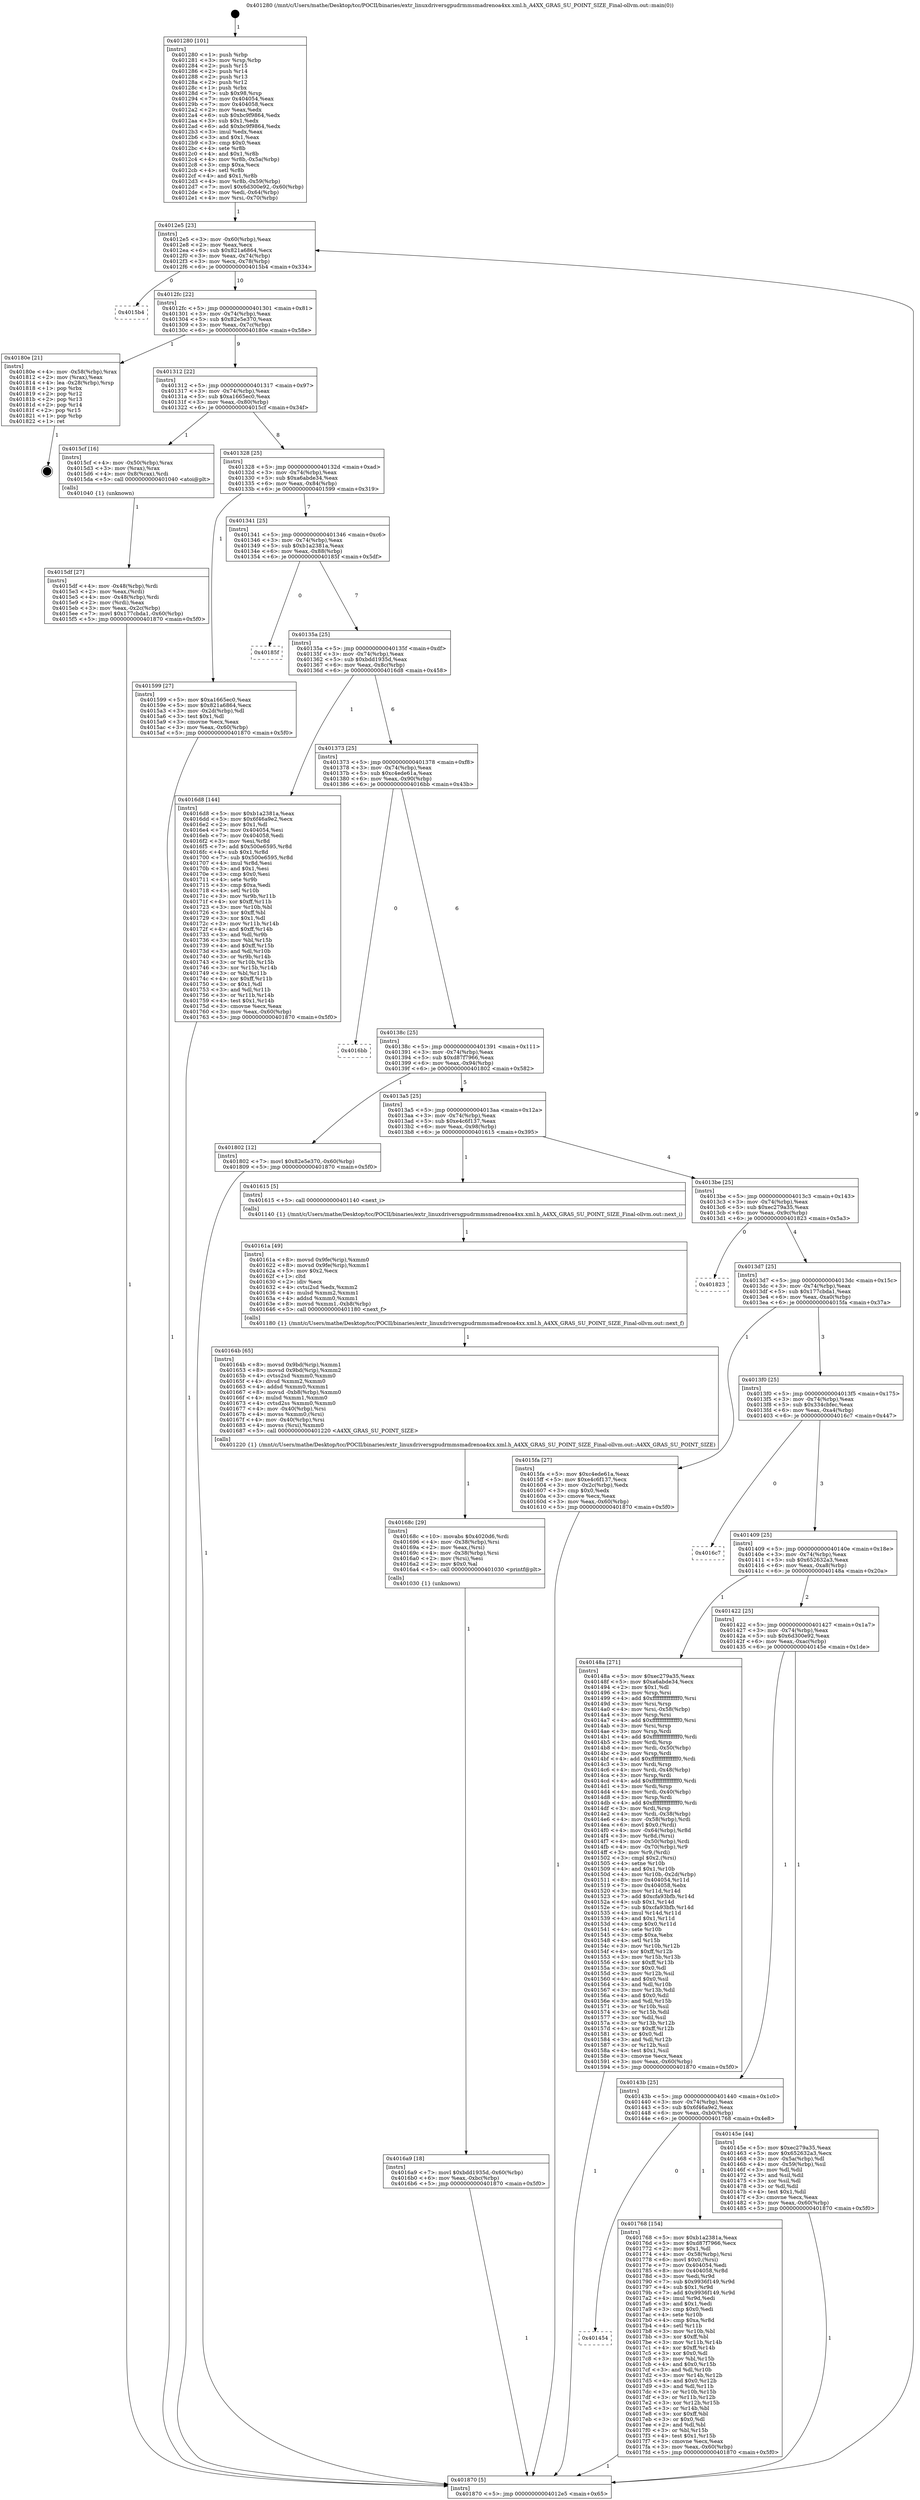 digraph "0x401280" {
  label = "0x401280 (/mnt/c/Users/mathe/Desktop/tcc/POCII/binaries/extr_linuxdriversgpudrmmsmadrenoa4xx.xml.h_A4XX_GRAS_SU_POINT_SIZE_Final-ollvm.out::main(0))"
  labelloc = "t"
  node[shape=record]

  Entry [label="",width=0.3,height=0.3,shape=circle,fillcolor=black,style=filled]
  "0x4012e5" [label="{
     0x4012e5 [23]\l
     | [instrs]\l
     &nbsp;&nbsp;0x4012e5 \<+3\>: mov -0x60(%rbp),%eax\l
     &nbsp;&nbsp;0x4012e8 \<+2\>: mov %eax,%ecx\l
     &nbsp;&nbsp;0x4012ea \<+6\>: sub $0x821a6864,%ecx\l
     &nbsp;&nbsp;0x4012f0 \<+3\>: mov %eax,-0x74(%rbp)\l
     &nbsp;&nbsp;0x4012f3 \<+3\>: mov %ecx,-0x78(%rbp)\l
     &nbsp;&nbsp;0x4012f6 \<+6\>: je 00000000004015b4 \<main+0x334\>\l
  }"]
  "0x4015b4" [label="{
     0x4015b4\l
  }", style=dashed]
  "0x4012fc" [label="{
     0x4012fc [22]\l
     | [instrs]\l
     &nbsp;&nbsp;0x4012fc \<+5\>: jmp 0000000000401301 \<main+0x81\>\l
     &nbsp;&nbsp;0x401301 \<+3\>: mov -0x74(%rbp),%eax\l
     &nbsp;&nbsp;0x401304 \<+5\>: sub $0x82e5e370,%eax\l
     &nbsp;&nbsp;0x401309 \<+3\>: mov %eax,-0x7c(%rbp)\l
     &nbsp;&nbsp;0x40130c \<+6\>: je 000000000040180e \<main+0x58e\>\l
  }"]
  Exit [label="",width=0.3,height=0.3,shape=circle,fillcolor=black,style=filled,peripheries=2]
  "0x40180e" [label="{
     0x40180e [21]\l
     | [instrs]\l
     &nbsp;&nbsp;0x40180e \<+4\>: mov -0x58(%rbp),%rax\l
     &nbsp;&nbsp;0x401812 \<+2\>: mov (%rax),%eax\l
     &nbsp;&nbsp;0x401814 \<+4\>: lea -0x28(%rbp),%rsp\l
     &nbsp;&nbsp;0x401818 \<+1\>: pop %rbx\l
     &nbsp;&nbsp;0x401819 \<+2\>: pop %r12\l
     &nbsp;&nbsp;0x40181b \<+2\>: pop %r13\l
     &nbsp;&nbsp;0x40181d \<+2\>: pop %r14\l
     &nbsp;&nbsp;0x40181f \<+2\>: pop %r15\l
     &nbsp;&nbsp;0x401821 \<+1\>: pop %rbp\l
     &nbsp;&nbsp;0x401822 \<+1\>: ret\l
  }"]
  "0x401312" [label="{
     0x401312 [22]\l
     | [instrs]\l
     &nbsp;&nbsp;0x401312 \<+5\>: jmp 0000000000401317 \<main+0x97\>\l
     &nbsp;&nbsp;0x401317 \<+3\>: mov -0x74(%rbp),%eax\l
     &nbsp;&nbsp;0x40131a \<+5\>: sub $0xa1665ec0,%eax\l
     &nbsp;&nbsp;0x40131f \<+3\>: mov %eax,-0x80(%rbp)\l
     &nbsp;&nbsp;0x401322 \<+6\>: je 00000000004015cf \<main+0x34f\>\l
  }"]
  "0x401454" [label="{
     0x401454\l
  }", style=dashed]
  "0x4015cf" [label="{
     0x4015cf [16]\l
     | [instrs]\l
     &nbsp;&nbsp;0x4015cf \<+4\>: mov -0x50(%rbp),%rax\l
     &nbsp;&nbsp;0x4015d3 \<+3\>: mov (%rax),%rax\l
     &nbsp;&nbsp;0x4015d6 \<+4\>: mov 0x8(%rax),%rdi\l
     &nbsp;&nbsp;0x4015da \<+5\>: call 0000000000401040 \<atoi@plt\>\l
     | [calls]\l
     &nbsp;&nbsp;0x401040 \{1\} (unknown)\l
  }"]
  "0x401328" [label="{
     0x401328 [25]\l
     | [instrs]\l
     &nbsp;&nbsp;0x401328 \<+5\>: jmp 000000000040132d \<main+0xad\>\l
     &nbsp;&nbsp;0x40132d \<+3\>: mov -0x74(%rbp),%eax\l
     &nbsp;&nbsp;0x401330 \<+5\>: sub $0xa6abde34,%eax\l
     &nbsp;&nbsp;0x401335 \<+6\>: mov %eax,-0x84(%rbp)\l
     &nbsp;&nbsp;0x40133b \<+6\>: je 0000000000401599 \<main+0x319\>\l
  }"]
  "0x401768" [label="{
     0x401768 [154]\l
     | [instrs]\l
     &nbsp;&nbsp;0x401768 \<+5\>: mov $0xb1a2381a,%eax\l
     &nbsp;&nbsp;0x40176d \<+5\>: mov $0xd87f7966,%ecx\l
     &nbsp;&nbsp;0x401772 \<+2\>: mov $0x1,%dl\l
     &nbsp;&nbsp;0x401774 \<+4\>: mov -0x58(%rbp),%rsi\l
     &nbsp;&nbsp;0x401778 \<+6\>: movl $0x0,(%rsi)\l
     &nbsp;&nbsp;0x40177e \<+7\>: mov 0x404054,%edi\l
     &nbsp;&nbsp;0x401785 \<+8\>: mov 0x404058,%r8d\l
     &nbsp;&nbsp;0x40178d \<+3\>: mov %edi,%r9d\l
     &nbsp;&nbsp;0x401790 \<+7\>: sub $0x9936f149,%r9d\l
     &nbsp;&nbsp;0x401797 \<+4\>: sub $0x1,%r9d\l
     &nbsp;&nbsp;0x40179b \<+7\>: add $0x9936f149,%r9d\l
     &nbsp;&nbsp;0x4017a2 \<+4\>: imul %r9d,%edi\l
     &nbsp;&nbsp;0x4017a6 \<+3\>: and $0x1,%edi\l
     &nbsp;&nbsp;0x4017a9 \<+3\>: cmp $0x0,%edi\l
     &nbsp;&nbsp;0x4017ac \<+4\>: sete %r10b\l
     &nbsp;&nbsp;0x4017b0 \<+4\>: cmp $0xa,%r8d\l
     &nbsp;&nbsp;0x4017b4 \<+4\>: setl %r11b\l
     &nbsp;&nbsp;0x4017b8 \<+3\>: mov %r10b,%bl\l
     &nbsp;&nbsp;0x4017bb \<+3\>: xor $0xff,%bl\l
     &nbsp;&nbsp;0x4017be \<+3\>: mov %r11b,%r14b\l
     &nbsp;&nbsp;0x4017c1 \<+4\>: xor $0xff,%r14b\l
     &nbsp;&nbsp;0x4017c5 \<+3\>: xor $0x0,%dl\l
     &nbsp;&nbsp;0x4017c8 \<+3\>: mov %bl,%r15b\l
     &nbsp;&nbsp;0x4017cb \<+4\>: and $0x0,%r15b\l
     &nbsp;&nbsp;0x4017cf \<+3\>: and %dl,%r10b\l
     &nbsp;&nbsp;0x4017d2 \<+3\>: mov %r14b,%r12b\l
     &nbsp;&nbsp;0x4017d5 \<+4\>: and $0x0,%r12b\l
     &nbsp;&nbsp;0x4017d9 \<+3\>: and %dl,%r11b\l
     &nbsp;&nbsp;0x4017dc \<+3\>: or %r10b,%r15b\l
     &nbsp;&nbsp;0x4017df \<+3\>: or %r11b,%r12b\l
     &nbsp;&nbsp;0x4017e2 \<+3\>: xor %r12b,%r15b\l
     &nbsp;&nbsp;0x4017e5 \<+3\>: or %r14b,%bl\l
     &nbsp;&nbsp;0x4017e8 \<+3\>: xor $0xff,%bl\l
     &nbsp;&nbsp;0x4017eb \<+3\>: or $0x0,%dl\l
     &nbsp;&nbsp;0x4017ee \<+2\>: and %dl,%bl\l
     &nbsp;&nbsp;0x4017f0 \<+3\>: or %bl,%r15b\l
     &nbsp;&nbsp;0x4017f3 \<+4\>: test $0x1,%r15b\l
     &nbsp;&nbsp;0x4017f7 \<+3\>: cmovne %ecx,%eax\l
     &nbsp;&nbsp;0x4017fa \<+3\>: mov %eax,-0x60(%rbp)\l
     &nbsp;&nbsp;0x4017fd \<+5\>: jmp 0000000000401870 \<main+0x5f0\>\l
  }"]
  "0x401599" [label="{
     0x401599 [27]\l
     | [instrs]\l
     &nbsp;&nbsp;0x401599 \<+5\>: mov $0xa1665ec0,%eax\l
     &nbsp;&nbsp;0x40159e \<+5\>: mov $0x821a6864,%ecx\l
     &nbsp;&nbsp;0x4015a3 \<+3\>: mov -0x2d(%rbp),%dl\l
     &nbsp;&nbsp;0x4015a6 \<+3\>: test $0x1,%dl\l
     &nbsp;&nbsp;0x4015a9 \<+3\>: cmovne %ecx,%eax\l
     &nbsp;&nbsp;0x4015ac \<+3\>: mov %eax,-0x60(%rbp)\l
     &nbsp;&nbsp;0x4015af \<+5\>: jmp 0000000000401870 \<main+0x5f0\>\l
  }"]
  "0x401341" [label="{
     0x401341 [25]\l
     | [instrs]\l
     &nbsp;&nbsp;0x401341 \<+5\>: jmp 0000000000401346 \<main+0xc6\>\l
     &nbsp;&nbsp;0x401346 \<+3\>: mov -0x74(%rbp),%eax\l
     &nbsp;&nbsp;0x401349 \<+5\>: sub $0xb1a2381a,%eax\l
     &nbsp;&nbsp;0x40134e \<+6\>: mov %eax,-0x88(%rbp)\l
     &nbsp;&nbsp;0x401354 \<+6\>: je 000000000040185f \<main+0x5df\>\l
  }"]
  "0x4016a9" [label="{
     0x4016a9 [18]\l
     | [instrs]\l
     &nbsp;&nbsp;0x4016a9 \<+7\>: movl $0xbdd1935d,-0x60(%rbp)\l
     &nbsp;&nbsp;0x4016b0 \<+6\>: mov %eax,-0xbc(%rbp)\l
     &nbsp;&nbsp;0x4016b6 \<+5\>: jmp 0000000000401870 \<main+0x5f0\>\l
  }"]
  "0x40185f" [label="{
     0x40185f\l
  }", style=dashed]
  "0x40135a" [label="{
     0x40135a [25]\l
     | [instrs]\l
     &nbsp;&nbsp;0x40135a \<+5\>: jmp 000000000040135f \<main+0xdf\>\l
     &nbsp;&nbsp;0x40135f \<+3\>: mov -0x74(%rbp),%eax\l
     &nbsp;&nbsp;0x401362 \<+5\>: sub $0xbdd1935d,%eax\l
     &nbsp;&nbsp;0x401367 \<+6\>: mov %eax,-0x8c(%rbp)\l
     &nbsp;&nbsp;0x40136d \<+6\>: je 00000000004016d8 \<main+0x458\>\l
  }"]
  "0x40168c" [label="{
     0x40168c [29]\l
     | [instrs]\l
     &nbsp;&nbsp;0x40168c \<+10\>: movabs $0x4020d6,%rdi\l
     &nbsp;&nbsp;0x401696 \<+4\>: mov -0x38(%rbp),%rsi\l
     &nbsp;&nbsp;0x40169a \<+2\>: mov %eax,(%rsi)\l
     &nbsp;&nbsp;0x40169c \<+4\>: mov -0x38(%rbp),%rsi\l
     &nbsp;&nbsp;0x4016a0 \<+2\>: mov (%rsi),%esi\l
     &nbsp;&nbsp;0x4016a2 \<+2\>: mov $0x0,%al\l
     &nbsp;&nbsp;0x4016a4 \<+5\>: call 0000000000401030 \<printf@plt\>\l
     | [calls]\l
     &nbsp;&nbsp;0x401030 \{1\} (unknown)\l
  }"]
  "0x4016d8" [label="{
     0x4016d8 [144]\l
     | [instrs]\l
     &nbsp;&nbsp;0x4016d8 \<+5\>: mov $0xb1a2381a,%eax\l
     &nbsp;&nbsp;0x4016dd \<+5\>: mov $0x6f46a9e2,%ecx\l
     &nbsp;&nbsp;0x4016e2 \<+2\>: mov $0x1,%dl\l
     &nbsp;&nbsp;0x4016e4 \<+7\>: mov 0x404054,%esi\l
     &nbsp;&nbsp;0x4016eb \<+7\>: mov 0x404058,%edi\l
     &nbsp;&nbsp;0x4016f2 \<+3\>: mov %esi,%r8d\l
     &nbsp;&nbsp;0x4016f5 \<+7\>: add $0x500e6595,%r8d\l
     &nbsp;&nbsp;0x4016fc \<+4\>: sub $0x1,%r8d\l
     &nbsp;&nbsp;0x401700 \<+7\>: sub $0x500e6595,%r8d\l
     &nbsp;&nbsp;0x401707 \<+4\>: imul %r8d,%esi\l
     &nbsp;&nbsp;0x40170b \<+3\>: and $0x1,%esi\l
     &nbsp;&nbsp;0x40170e \<+3\>: cmp $0x0,%esi\l
     &nbsp;&nbsp;0x401711 \<+4\>: sete %r9b\l
     &nbsp;&nbsp;0x401715 \<+3\>: cmp $0xa,%edi\l
     &nbsp;&nbsp;0x401718 \<+4\>: setl %r10b\l
     &nbsp;&nbsp;0x40171c \<+3\>: mov %r9b,%r11b\l
     &nbsp;&nbsp;0x40171f \<+4\>: xor $0xff,%r11b\l
     &nbsp;&nbsp;0x401723 \<+3\>: mov %r10b,%bl\l
     &nbsp;&nbsp;0x401726 \<+3\>: xor $0xff,%bl\l
     &nbsp;&nbsp;0x401729 \<+3\>: xor $0x1,%dl\l
     &nbsp;&nbsp;0x40172c \<+3\>: mov %r11b,%r14b\l
     &nbsp;&nbsp;0x40172f \<+4\>: and $0xff,%r14b\l
     &nbsp;&nbsp;0x401733 \<+3\>: and %dl,%r9b\l
     &nbsp;&nbsp;0x401736 \<+3\>: mov %bl,%r15b\l
     &nbsp;&nbsp;0x401739 \<+4\>: and $0xff,%r15b\l
     &nbsp;&nbsp;0x40173d \<+3\>: and %dl,%r10b\l
     &nbsp;&nbsp;0x401740 \<+3\>: or %r9b,%r14b\l
     &nbsp;&nbsp;0x401743 \<+3\>: or %r10b,%r15b\l
     &nbsp;&nbsp;0x401746 \<+3\>: xor %r15b,%r14b\l
     &nbsp;&nbsp;0x401749 \<+3\>: or %bl,%r11b\l
     &nbsp;&nbsp;0x40174c \<+4\>: xor $0xff,%r11b\l
     &nbsp;&nbsp;0x401750 \<+3\>: or $0x1,%dl\l
     &nbsp;&nbsp;0x401753 \<+3\>: and %dl,%r11b\l
     &nbsp;&nbsp;0x401756 \<+3\>: or %r11b,%r14b\l
     &nbsp;&nbsp;0x401759 \<+4\>: test $0x1,%r14b\l
     &nbsp;&nbsp;0x40175d \<+3\>: cmovne %ecx,%eax\l
     &nbsp;&nbsp;0x401760 \<+3\>: mov %eax,-0x60(%rbp)\l
     &nbsp;&nbsp;0x401763 \<+5\>: jmp 0000000000401870 \<main+0x5f0\>\l
  }"]
  "0x401373" [label="{
     0x401373 [25]\l
     | [instrs]\l
     &nbsp;&nbsp;0x401373 \<+5\>: jmp 0000000000401378 \<main+0xf8\>\l
     &nbsp;&nbsp;0x401378 \<+3\>: mov -0x74(%rbp),%eax\l
     &nbsp;&nbsp;0x40137b \<+5\>: sub $0xc4ede61a,%eax\l
     &nbsp;&nbsp;0x401380 \<+6\>: mov %eax,-0x90(%rbp)\l
     &nbsp;&nbsp;0x401386 \<+6\>: je 00000000004016bb \<main+0x43b\>\l
  }"]
  "0x40164b" [label="{
     0x40164b [65]\l
     | [instrs]\l
     &nbsp;&nbsp;0x40164b \<+8\>: movsd 0x9bd(%rip),%xmm1\l
     &nbsp;&nbsp;0x401653 \<+8\>: movsd 0x9bd(%rip),%xmm2\l
     &nbsp;&nbsp;0x40165b \<+4\>: cvtss2sd %xmm0,%xmm0\l
     &nbsp;&nbsp;0x40165f \<+4\>: divsd %xmm2,%xmm0\l
     &nbsp;&nbsp;0x401663 \<+4\>: addsd %xmm0,%xmm1\l
     &nbsp;&nbsp;0x401667 \<+8\>: movsd -0xb8(%rbp),%xmm0\l
     &nbsp;&nbsp;0x40166f \<+4\>: mulsd %xmm1,%xmm0\l
     &nbsp;&nbsp;0x401673 \<+4\>: cvtsd2ss %xmm0,%xmm0\l
     &nbsp;&nbsp;0x401677 \<+4\>: mov -0x40(%rbp),%rsi\l
     &nbsp;&nbsp;0x40167b \<+4\>: movss %xmm0,(%rsi)\l
     &nbsp;&nbsp;0x40167f \<+4\>: mov -0x40(%rbp),%rsi\l
     &nbsp;&nbsp;0x401683 \<+4\>: movss (%rsi),%xmm0\l
     &nbsp;&nbsp;0x401687 \<+5\>: call 0000000000401220 \<A4XX_GRAS_SU_POINT_SIZE\>\l
     | [calls]\l
     &nbsp;&nbsp;0x401220 \{1\} (/mnt/c/Users/mathe/Desktop/tcc/POCII/binaries/extr_linuxdriversgpudrmmsmadrenoa4xx.xml.h_A4XX_GRAS_SU_POINT_SIZE_Final-ollvm.out::A4XX_GRAS_SU_POINT_SIZE)\l
  }"]
  "0x4016bb" [label="{
     0x4016bb\l
  }", style=dashed]
  "0x40138c" [label="{
     0x40138c [25]\l
     | [instrs]\l
     &nbsp;&nbsp;0x40138c \<+5\>: jmp 0000000000401391 \<main+0x111\>\l
     &nbsp;&nbsp;0x401391 \<+3\>: mov -0x74(%rbp),%eax\l
     &nbsp;&nbsp;0x401394 \<+5\>: sub $0xd87f7966,%eax\l
     &nbsp;&nbsp;0x401399 \<+6\>: mov %eax,-0x94(%rbp)\l
     &nbsp;&nbsp;0x40139f \<+6\>: je 0000000000401802 \<main+0x582\>\l
  }"]
  "0x40161a" [label="{
     0x40161a [49]\l
     | [instrs]\l
     &nbsp;&nbsp;0x40161a \<+8\>: movsd 0x9fe(%rip),%xmm0\l
     &nbsp;&nbsp;0x401622 \<+8\>: movsd 0x9fe(%rip),%xmm1\l
     &nbsp;&nbsp;0x40162a \<+5\>: mov $0x2,%ecx\l
     &nbsp;&nbsp;0x40162f \<+1\>: cltd\l
     &nbsp;&nbsp;0x401630 \<+2\>: idiv %ecx\l
     &nbsp;&nbsp;0x401632 \<+4\>: cvtsi2sd %edx,%xmm2\l
     &nbsp;&nbsp;0x401636 \<+4\>: mulsd %xmm2,%xmm1\l
     &nbsp;&nbsp;0x40163a \<+4\>: addsd %xmm0,%xmm1\l
     &nbsp;&nbsp;0x40163e \<+8\>: movsd %xmm1,-0xb8(%rbp)\l
     &nbsp;&nbsp;0x401646 \<+5\>: call 0000000000401180 \<next_f\>\l
     | [calls]\l
     &nbsp;&nbsp;0x401180 \{1\} (/mnt/c/Users/mathe/Desktop/tcc/POCII/binaries/extr_linuxdriversgpudrmmsmadrenoa4xx.xml.h_A4XX_GRAS_SU_POINT_SIZE_Final-ollvm.out::next_f)\l
  }"]
  "0x401802" [label="{
     0x401802 [12]\l
     | [instrs]\l
     &nbsp;&nbsp;0x401802 \<+7\>: movl $0x82e5e370,-0x60(%rbp)\l
     &nbsp;&nbsp;0x401809 \<+5\>: jmp 0000000000401870 \<main+0x5f0\>\l
  }"]
  "0x4013a5" [label="{
     0x4013a5 [25]\l
     | [instrs]\l
     &nbsp;&nbsp;0x4013a5 \<+5\>: jmp 00000000004013aa \<main+0x12a\>\l
     &nbsp;&nbsp;0x4013aa \<+3\>: mov -0x74(%rbp),%eax\l
     &nbsp;&nbsp;0x4013ad \<+5\>: sub $0xe4c6f137,%eax\l
     &nbsp;&nbsp;0x4013b2 \<+6\>: mov %eax,-0x98(%rbp)\l
     &nbsp;&nbsp;0x4013b8 \<+6\>: je 0000000000401615 \<main+0x395\>\l
  }"]
  "0x4015df" [label="{
     0x4015df [27]\l
     | [instrs]\l
     &nbsp;&nbsp;0x4015df \<+4\>: mov -0x48(%rbp),%rdi\l
     &nbsp;&nbsp;0x4015e3 \<+2\>: mov %eax,(%rdi)\l
     &nbsp;&nbsp;0x4015e5 \<+4\>: mov -0x48(%rbp),%rdi\l
     &nbsp;&nbsp;0x4015e9 \<+2\>: mov (%rdi),%eax\l
     &nbsp;&nbsp;0x4015eb \<+3\>: mov %eax,-0x2c(%rbp)\l
     &nbsp;&nbsp;0x4015ee \<+7\>: movl $0x177cbda1,-0x60(%rbp)\l
     &nbsp;&nbsp;0x4015f5 \<+5\>: jmp 0000000000401870 \<main+0x5f0\>\l
  }"]
  "0x401615" [label="{
     0x401615 [5]\l
     | [instrs]\l
     &nbsp;&nbsp;0x401615 \<+5\>: call 0000000000401140 \<next_i\>\l
     | [calls]\l
     &nbsp;&nbsp;0x401140 \{1\} (/mnt/c/Users/mathe/Desktop/tcc/POCII/binaries/extr_linuxdriversgpudrmmsmadrenoa4xx.xml.h_A4XX_GRAS_SU_POINT_SIZE_Final-ollvm.out::next_i)\l
  }"]
  "0x4013be" [label="{
     0x4013be [25]\l
     | [instrs]\l
     &nbsp;&nbsp;0x4013be \<+5\>: jmp 00000000004013c3 \<main+0x143\>\l
     &nbsp;&nbsp;0x4013c3 \<+3\>: mov -0x74(%rbp),%eax\l
     &nbsp;&nbsp;0x4013c6 \<+5\>: sub $0xec279a35,%eax\l
     &nbsp;&nbsp;0x4013cb \<+6\>: mov %eax,-0x9c(%rbp)\l
     &nbsp;&nbsp;0x4013d1 \<+6\>: je 0000000000401823 \<main+0x5a3\>\l
  }"]
  "0x401280" [label="{
     0x401280 [101]\l
     | [instrs]\l
     &nbsp;&nbsp;0x401280 \<+1\>: push %rbp\l
     &nbsp;&nbsp;0x401281 \<+3\>: mov %rsp,%rbp\l
     &nbsp;&nbsp;0x401284 \<+2\>: push %r15\l
     &nbsp;&nbsp;0x401286 \<+2\>: push %r14\l
     &nbsp;&nbsp;0x401288 \<+2\>: push %r13\l
     &nbsp;&nbsp;0x40128a \<+2\>: push %r12\l
     &nbsp;&nbsp;0x40128c \<+1\>: push %rbx\l
     &nbsp;&nbsp;0x40128d \<+7\>: sub $0x98,%rsp\l
     &nbsp;&nbsp;0x401294 \<+7\>: mov 0x404054,%eax\l
     &nbsp;&nbsp;0x40129b \<+7\>: mov 0x404058,%ecx\l
     &nbsp;&nbsp;0x4012a2 \<+2\>: mov %eax,%edx\l
     &nbsp;&nbsp;0x4012a4 \<+6\>: sub $0xbc9f9864,%edx\l
     &nbsp;&nbsp;0x4012aa \<+3\>: sub $0x1,%edx\l
     &nbsp;&nbsp;0x4012ad \<+6\>: add $0xbc9f9864,%edx\l
     &nbsp;&nbsp;0x4012b3 \<+3\>: imul %edx,%eax\l
     &nbsp;&nbsp;0x4012b6 \<+3\>: and $0x1,%eax\l
     &nbsp;&nbsp;0x4012b9 \<+3\>: cmp $0x0,%eax\l
     &nbsp;&nbsp;0x4012bc \<+4\>: sete %r8b\l
     &nbsp;&nbsp;0x4012c0 \<+4\>: and $0x1,%r8b\l
     &nbsp;&nbsp;0x4012c4 \<+4\>: mov %r8b,-0x5a(%rbp)\l
     &nbsp;&nbsp;0x4012c8 \<+3\>: cmp $0xa,%ecx\l
     &nbsp;&nbsp;0x4012cb \<+4\>: setl %r8b\l
     &nbsp;&nbsp;0x4012cf \<+4\>: and $0x1,%r8b\l
     &nbsp;&nbsp;0x4012d3 \<+4\>: mov %r8b,-0x59(%rbp)\l
     &nbsp;&nbsp;0x4012d7 \<+7\>: movl $0x6d300e92,-0x60(%rbp)\l
     &nbsp;&nbsp;0x4012de \<+3\>: mov %edi,-0x64(%rbp)\l
     &nbsp;&nbsp;0x4012e1 \<+4\>: mov %rsi,-0x70(%rbp)\l
  }"]
  "0x401823" [label="{
     0x401823\l
  }", style=dashed]
  "0x4013d7" [label="{
     0x4013d7 [25]\l
     | [instrs]\l
     &nbsp;&nbsp;0x4013d7 \<+5\>: jmp 00000000004013dc \<main+0x15c\>\l
     &nbsp;&nbsp;0x4013dc \<+3\>: mov -0x74(%rbp),%eax\l
     &nbsp;&nbsp;0x4013df \<+5\>: sub $0x177cbda1,%eax\l
     &nbsp;&nbsp;0x4013e4 \<+6\>: mov %eax,-0xa0(%rbp)\l
     &nbsp;&nbsp;0x4013ea \<+6\>: je 00000000004015fa \<main+0x37a\>\l
  }"]
  "0x401870" [label="{
     0x401870 [5]\l
     | [instrs]\l
     &nbsp;&nbsp;0x401870 \<+5\>: jmp 00000000004012e5 \<main+0x65\>\l
  }"]
  "0x4015fa" [label="{
     0x4015fa [27]\l
     | [instrs]\l
     &nbsp;&nbsp;0x4015fa \<+5\>: mov $0xc4ede61a,%eax\l
     &nbsp;&nbsp;0x4015ff \<+5\>: mov $0xe4c6f137,%ecx\l
     &nbsp;&nbsp;0x401604 \<+3\>: mov -0x2c(%rbp),%edx\l
     &nbsp;&nbsp;0x401607 \<+3\>: cmp $0x0,%edx\l
     &nbsp;&nbsp;0x40160a \<+3\>: cmove %ecx,%eax\l
     &nbsp;&nbsp;0x40160d \<+3\>: mov %eax,-0x60(%rbp)\l
     &nbsp;&nbsp;0x401610 \<+5\>: jmp 0000000000401870 \<main+0x5f0\>\l
  }"]
  "0x4013f0" [label="{
     0x4013f0 [25]\l
     | [instrs]\l
     &nbsp;&nbsp;0x4013f0 \<+5\>: jmp 00000000004013f5 \<main+0x175\>\l
     &nbsp;&nbsp;0x4013f5 \<+3\>: mov -0x74(%rbp),%eax\l
     &nbsp;&nbsp;0x4013f8 \<+5\>: sub $0x334cbfec,%eax\l
     &nbsp;&nbsp;0x4013fd \<+6\>: mov %eax,-0xa4(%rbp)\l
     &nbsp;&nbsp;0x401403 \<+6\>: je 00000000004016c7 \<main+0x447\>\l
  }"]
  "0x40143b" [label="{
     0x40143b [25]\l
     | [instrs]\l
     &nbsp;&nbsp;0x40143b \<+5\>: jmp 0000000000401440 \<main+0x1c0\>\l
     &nbsp;&nbsp;0x401440 \<+3\>: mov -0x74(%rbp),%eax\l
     &nbsp;&nbsp;0x401443 \<+5\>: sub $0x6f46a9e2,%eax\l
     &nbsp;&nbsp;0x401448 \<+6\>: mov %eax,-0xb0(%rbp)\l
     &nbsp;&nbsp;0x40144e \<+6\>: je 0000000000401768 \<main+0x4e8\>\l
  }"]
  "0x4016c7" [label="{
     0x4016c7\l
  }", style=dashed]
  "0x401409" [label="{
     0x401409 [25]\l
     | [instrs]\l
     &nbsp;&nbsp;0x401409 \<+5\>: jmp 000000000040140e \<main+0x18e\>\l
     &nbsp;&nbsp;0x40140e \<+3\>: mov -0x74(%rbp),%eax\l
     &nbsp;&nbsp;0x401411 \<+5\>: sub $0x652632a3,%eax\l
     &nbsp;&nbsp;0x401416 \<+6\>: mov %eax,-0xa8(%rbp)\l
     &nbsp;&nbsp;0x40141c \<+6\>: je 000000000040148a \<main+0x20a\>\l
  }"]
  "0x40145e" [label="{
     0x40145e [44]\l
     | [instrs]\l
     &nbsp;&nbsp;0x40145e \<+5\>: mov $0xec279a35,%eax\l
     &nbsp;&nbsp;0x401463 \<+5\>: mov $0x652632a3,%ecx\l
     &nbsp;&nbsp;0x401468 \<+3\>: mov -0x5a(%rbp),%dl\l
     &nbsp;&nbsp;0x40146b \<+4\>: mov -0x59(%rbp),%sil\l
     &nbsp;&nbsp;0x40146f \<+3\>: mov %dl,%dil\l
     &nbsp;&nbsp;0x401472 \<+3\>: and %sil,%dil\l
     &nbsp;&nbsp;0x401475 \<+3\>: xor %sil,%dl\l
     &nbsp;&nbsp;0x401478 \<+3\>: or %dl,%dil\l
     &nbsp;&nbsp;0x40147b \<+4\>: test $0x1,%dil\l
     &nbsp;&nbsp;0x40147f \<+3\>: cmovne %ecx,%eax\l
     &nbsp;&nbsp;0x401482 \<+3\>: mov %eax,-0x60(%rbp)\l
     &nbsp;&nbsp;0x401485 \<+5\>: jmp 0000000000401870 \<main+0x5f0\>\l
  }"]
  "0x40148a" [label="{
     0x40148a [271]\l
     | [instrs]\l
     &nbsp;&nbsp;0x40148a \<+5\>: mov $0xec279a35,%eax\l
     &nbsp;&nbsp;0x40148f \<+5\>: mov $0xa6abde34,%ecx\l
     &nbsp;&nbsp;0x401494 \<+2\>: mov $0x1,%dl\l
     &nbsp;&nbsp;0x401496 \<+3\>: mov %rsp,%rsi\l
     &nbsp;&nbsp;0x401499 \<+4\>: add $0xfffffffffffffff0,%rsi\l
     &nbsp;&nbsp;0x40149d \<+3\>: mov %rsi,%rsp\l
     &nbsp;&nbsp;0x4014a0 \<+4\>: mov %rsi,-0x58(%rbp)\l
     &nbsp;&nbsp;0x4014a4 \<+3\>: mov %rsp,%rsi\l
     &nbsp;&nbsp;0x4014a7 \<+4\>: add $0xfffffffffffffff0,%rsi\l
     &nbsp;&nbsp;0x4014ab \<+3\>: mov %rsi,%rsp\l
     &nbsp;&nbsp;0x4014ae \<+3\>: mov %rsp,%rdi\l
     &nbsp;&nbsp;0x4014b1 \<+4\>: add $0xfffffffffffffff0,%rdi\l
     &nbsp;&nbsp;0x4014b5 \<+3\>: mov %rdi,%rsp\l
     &nbsp;&nbsp;0x4014b8 \<+4\>: mov %rdi,-0x50(%rbp)\l
     &nbsp;&nbsp;0x4014bc \<+3\>: mov %rsp,%rdi\l
     &nbsp;&nbsp;0x4014bf \<+4\>: add $0xfffffffffffffff0,%rdi\l
     &nbsp;&nbsp;0x4014c3 \<+3\>: mov %rdi,%rsp\l
     &nbsp;&nbsp;0x4014c6 \<+4\>: mov %rdi,-0x48(%rbp)\l
     &nbsp;&nbsp;0x4014ca \<+3\>: mov %rsp,%rdi\l
     &nbsp;&nbsp;0x4014cd \<+4\>: add $0xfffffffffffffff0,%rdi\l
     &nbsp;&nbsp;0x4014d1 \<+3\>: mov %rdi,%rsp\l
     &nbsp;&nbsp;0x4014d4 \<+4\>: mov %rdi,-0x40(%rbp)\l
     &nbsp;&nbsp;0x4014d8 \<+3\>: mov %rsp,%rdi\l
     &nbsp;&nbsp;0x4014db \<+4\>: add $0xfffffffffffffff0,%rdi\l
     &nbsp;&nbsp;0x4014df \<+3\>: mov %rdi,%rsp\l
     &nbsp;&nbsp;0x4014e2 \<+4\>: mov %rdi,-0x38(%rbp)\l
     &nbsp;&nbsp;0x4014e6 \<+4\>: mov -0x58(%rbp),%rdi\l
     &nbsp;&nbsp;0x4014ea \<+6\>: movl $0x0,(%rdi)\l
     &nbsp;&nbsp;0x4014f0 \<+4\>: mov -0x64(%rbp),%r8d\l
     &nbsp;&nbsp;0x4014f4 \<+3\>: mov %r8d,(%rsi)\l
     &nbsp;&nbsp;0x4014f7 \<+4\>: mov -0x50(%rbp),%rdi\l
     &nbsp;&nbsp;0x4014fb \<+4\>: mov -0x70(%rbp),%r9\l
     &nbsp;&nbsp;0x4014ff \<+3\>: mov %r9,(%rdi)\l
     &nbsp;&nbsp;0x401502 \<+3\>: cmpl $0x2,(%rsi)\l
     &nbsp;&nbsp;0x401505 \<+4\>: setne %r10b\l
     &nbsp;&nbsp;0x401509 \<+4\>: and $0x1,%r10b\l
     &nbsp;&nbsp;0x40150d \<+4\>: mov %r10b,-0x2d(%rbp)\l
     &nbsp;&nbsp;0x401511 \<+8\>: mov 0x404054,%r11d\l
     &nbsp;&nbsp;0x401519 \<+7\>: mov 0x404058,%ebx\l
     &nbsp;&nbsp;0x401520 \<+3\>: mov %r11d,%r14d\l
     &nbsp;&nbsp;0x401523 \<+7\>: add $0xcfa93bfb,%r14d\l
     &nbsp;&nbsp;0x40152a \<+4\>: sub $0x1,%r14d\l
     &nbsp;&nbsp;0x40152e \<+7\>: sub $0xcfa93bfb,%r14d\l
     &nbsp;&nbsp;0x401535 \<+4\>: imul %r14d,%r11d\l
     &nbsp;&nbsp;0x401539 \<+4\>: and $0x1,%r11d\l
     &nbsp;&nbsp;0x40153d \<+4\>: cmp $0x0,%r11d\l
     &nbsp;&nbsp;0x401541 \<+4\>: sete %r10b\l
     &nbsp;&nbsp;0x401545 \<+3\>: cmp $0xa,%ebx\l
     &nbsp;&nbsp;0x401548 \<+4\>: setl %r15b\l
     &nbsp;&nbsp;0x40154c \<+3\>: mov %r10b,%r12b\l
     &nbsp;&nbsp;0x40154f \<+4\>: xor $0xff,%r12b\l
     &nbsp;&nbsp;0x401553 \<+3\>: mov %r15b,%r13b\l
     &nbsp;&nbsp;0x401556 \<+4\>: xor $0xff,%r13b\l
     &nbsp;&nbsp;0x40155a \<+3\>: xor $0x0,%dl\l
     &nbsp;&nbsp;0x40155d \<+3\>: mov %r12b,%sil\l
     &nbsp;&nbsp;0x401560 \<+4\>: and $0x0,%sil\l
     &nbsp;&nbsp;0x401564 \<+3\>: and %dl,%r10b\l
     &nbsp;&nbsp;0x401567 \<+3\>: mov %r13b,%dil\l
     &nbsp;&nbsp;0x40156a \<+4\>: and $0x0,%dil\l
     &nbsp;&nbsp;0x40156e \<+3\>: and %dl,%r15b\l
     &nbsp;&nbsp;0x401571 \<+3\>: or %r10b,%sil\l
     &nbsp;&nbsp;0x401574 \<+3\>: or %r15b,%dil\l
     &nbsp;&nbsp;0x401577 \<+3\>: xor %dil,%sil\l
     &nbsp;&nbsp;0x40157a \<+3\>: or %r13b,%r12b\l
     &nbsp;&nbsp;0x40157d \<+4\>: xor $0xff,%r12b\l
     &nbsp;&nbsp;0x401581 \<+3\>: or $0x0,%dl\l
     &nbsp;&nbsp;0x401584 \<+3\>: and %dl,%r12b\l
     &nbsp;&nbsp;0x401587 \<+3\>: or %r12b,%sil\l
     &nbsp;&nbsp;0x40158a \<+4\>: test $0x1,%sil\l
     &nbsp;&nbsp;0x40158e \<+3\>: cmovne %ecx,%eax\l
     &nbsp;&nbsp;0x401591 \<+3\>: mov %eax,-0x60(%rbp)\l
     &nbsp;&nbsp;0x401594 \<+5\>: jmp 0000000000401870 \<main+0x5f0\>\l
  }"]
  "0x401422" [label="{
     0x401422 [25]\l
     | [instrs]\l
     &nbsp;&nbsp;0x401422 \<+5\>: jmp 0000000000401427 \<main+0x1a7\>\l
     &nbsp;&nbsp;0x401427 \<+3\>: mov -0x74(%rbp),%eax\l
     &nbsp;&nbsp;0x40142a \<+5\>: sub $0x6d300e92,%eax\l
     &nbsp;&nbsp;0x40142f \<+6\>: mov %eax,-0xac(%rbp)\l
     &nbsp;&nbsp;0x401435 \<+6\>: je 000000000040145e \<main+0x1de\>\l
  }"]
  Entry -> "0x401280" [label=" 1"]
  "0x4012e5" -> "0x4015b4" [label=" 0"]
  "0x4012e5" -> "0x4012fc" [label=" 10"]
  "0x40180e" -> Exit [label=" 1"]
  "0x4012fc" -> "0x40180e" [label=" 1"]
  "0x4012fc" -> "0x401312" [label=" 9"]
  "0x401802" -> "0x401870" [label=" 1"]
  "0x401312" -> "0x4015cf" [label=" 1"]
  "0x401312" -> "0x401328" [label=" 8"]
  "0x401768" -> "0x401870" [label=" 1"]
  "0x401328" -> "0x401599" [label=" 1"]
  "0x401328" -> "0x401341" [label=" 7"]
  "0x40143b" -> "0x401454" [label=" 0"]
  "0x401341" -> "0x40185f" [label=" 0"]
  "0x401341" -> "0x40135a" [label=" 7"]
  "0x40143b" -> "0x401768" [label=" 1"]
  "0x40135a" -> "0x4016d8" [label=" 1"]
  "0x40135a" -> "0x401373" [label=" 6"]
  "0x4016d8" -> "0x401870" [label=" 1"]
  "0x401373" -> "0x4016bb" [label=" 0"]
  "0x401373" -> "0x40138c" [label=" 6"]
  "0x4016a9" -> "0x401870" [label=" 1"]
  "0x40138c" -> "0x401802" [label=" 1"]
  "0x40138c" -> "0x4013a5" [label=" 5"]
  "0x40168c" -> "0x4016a9" [label=" 1"]
  "0x4013a5" -> "0x401615" [label=" 1"]
  "0x4013a5" -> "0x4013be" [label=" 4"]
  "0x40164b" -> "0x40168c" [label=" 1"]
  "0x4013be" -> "0x401823" [label=" 0"]
  "0x4013be" -> "0x4013d7" [label=" 4"]
  "0x401615" -> "0x40161a" [label=" 1"]
  "0x4013d7" -> "0x4015fa" [label=" 1"]
  "0x4013d7" -> "0x4013f0" [label=" 3"]
  "0x4015fa" -> "0x401870" [label=" 1"]
  "0x4013f0" -> "0x4016c7" [label=" 0"]
  "0x4013f0" -> "0x401409" [label=" 3"]
  "0x4015df" -> "0x401870" [label=" 1"]
  "0x401409" -> "0x40148a" [label=" 1"]
  "0x401409" -> "0x401422" [label=" 2"]
  "0x4015cf" -> "0x4015df" [label=" 1"]
  "0x401422" -> "0x40145e" [label=" 1"]
  "0x401422" -> "0x40143b" [label=" 1"]
  "0x40145e" -> "0x401870" [label=" 1"]
  "0x401280" -> "0x4012e5" [label=" 1"]
  "0x401870" -> "0x4012e5" [label=" 9"]
  "0x40161a" -> "0x40164b" [label=" 1"]
  "0x40148a" -> "0x401870" [label=" 1"]
  "0x401599" -> "0x401870" [label=" 1"]
}
